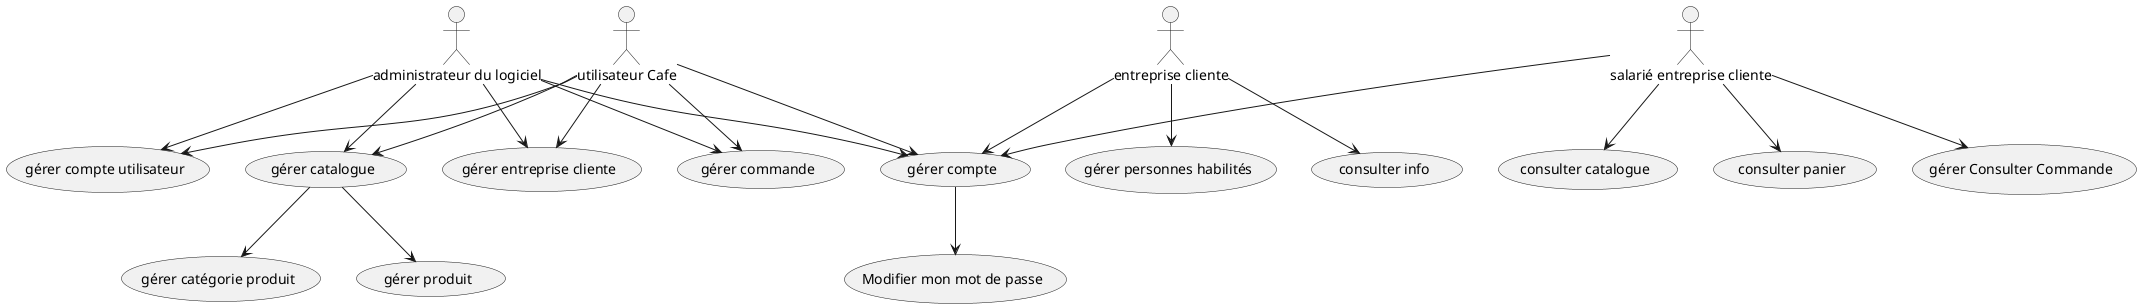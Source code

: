 @startuml

usecase (gérer compte) as UC_Gerer_Compte
usecase (gérer compte utilisateur) as UC_Gerer_Compte_Utilisateur
usecase (gérer catalogue) as UC_Gerer_Catalogue
usecase (gérer entreprise cliente) as UC_Gerer_Entreprise
usecase (gérer commande) as UC_Gerer_Commande
usecase (gérer personnes habilités) as UC_Gerer_personnes_habilités
usecase (consulter info) as UC_Consulter_infos
usecase (consulter catalogue) as UC_Consulter_catalog
usecase (consulter panier) as UC_Panier
usecase (Modifier mon mot de passe) as UC_MDP
usecase (gérer produit) as UC_G_Produit
usecase (gérer catégorie produit) as UC_G_Cat_Produit
usecase (gérer Consulter Commande) as UC_Consulter_Commande



actor :administrateur du logiciel: as admin
actor :utilisateur Cafe: as userCafe
actor :entreprise cliente: as entreprise
actor :salarié entreprise cliente: as salarie


admin --> UC_Gerer_Compte
admin --> UC_Gerer_Catalogue
admin --> UC_Gerer_Entreprise
admin --> UC_Gerer_Commande
admin --> UC_Gerer_Compte_Utilisateur


userCafe --> UC_Gerer_Compte
userCafe --> UC_Gerer_Catalogue
userCafe --> UC_Gerer_Entreprise
userCafe --> UC_Gerer_Commande
userCafe --> UC_Gerer_Compte_Utilisateur

entreprise --> UC_Gerer_Compte
entreprise --> UC_Gerer_personnes_habilités
entreprise --> UC_Consulter_infos

salarie --> UC_Consulter_catalog
salarie --> UC_Gerer_Compte
salarie --> UC_Panier
salarie --> UC_Consulter_Commande

UC_Gerer_Compte --> UC_MDP
UC_Gerer_Catalogue --> UC_G_Produit
UC_Gerer_Catalogue --> UC_G_Cat_Produit

@enduml

